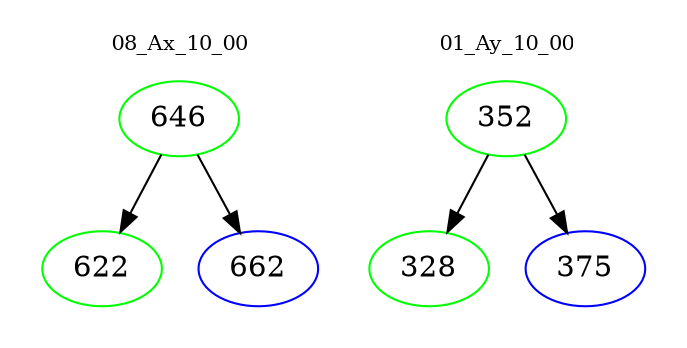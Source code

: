 digraph{
subgraph cluster_0 {
color = white
label = "08_Ax_10_00";
fontsize=10;
T0_646 [label="646", color="green"]
T0_646 -> T0_622 [color="black"]
T0_622 [label="622", color="green"]
T0_646 -> T0_662 [color="black"]
T0_662 [label="662", color="blue"]
}
subgraph cluster_1 {
color = white
label = "01_Ay_10_00";
fontsize=10;
T1_352 [label="352", color="green"]
T1_352 -> T1_328 [color="black"]
T1_328 [label="328", color="green"]
T1_352 -> T1_375 [color="black"]
T1_375 [label="375", color="blue"]
}
}
